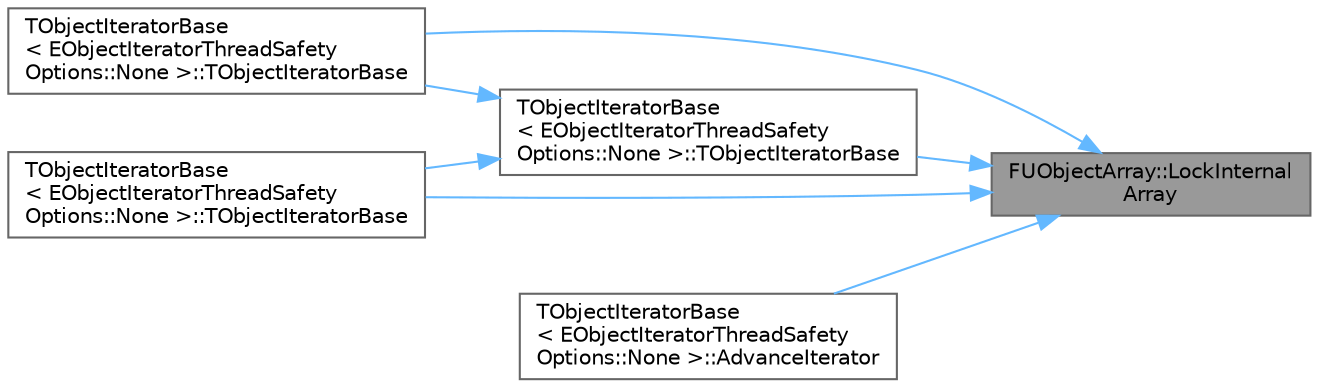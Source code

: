 digraph "FUObjectArray::LockInternalArray"
{
 // INTERACTIVE_SVG=YES
 // LATEX_PDF_SIZE
  bgcolor="transparent";
  edge [fontname=Helvetica,fontsize=10,labelfontname=Helvetica,labelfontsize=10];
  node [fontname=Helvetica,fontsize=10,shape=box,height=0.2,width=0.4];
  rankdir="RL";
  Node1 [id="Node000001",label="FUObjectArray::LockInternal\lArray",height=0.2,width=0.4,color="gray40", fillcolor="grey60", style="filled", fontcolor="black",tooltip="Locks the internal object array mutex."];
  Node1 -> Node2 [id="edge1_Node000001_Node000002",dir="back",color="steelblue1",style="solid",tooltip=" "];
  Node2 [id="Node000002",label="TObjectIteratorBase\l\< EObjectIteratorThreadSafety\lOptions::None \>::TObjectIteratorBase",height=0.2,width=0.4,color="grey40", fillcolor="white", style="filled",URL="$d1/d0e/classTObjectIteratorBase.html#a3374f1512594aaf638eb10af55a86f44",tooltip=" "];
  Node1 -> Node3 [id="edge2_Node000001_Node000003",dir="back",color="steelblue1",style="solid",tooltip=" "];
  Node3 [id="Node000003",label="TObjectIteratorBase\l\< EObjectIteratorThreadSafety\lOptions::None \>::TObjectIteratorBase",height=0.2,width=0.4,color="grey40", fillcolor="white", style="filled",URL="$d1/d0e/classTObjectIteratorBase.html#adac758b12e341d9082c305806447d87c",tooltip=" "];
  Node1 -> Node4 [id="edge3_Node000001_Node000004",dir="back",color="steelblue1",style="solid",tooltip=" "];
  Node4 [id="Node000004",label="TObjectIteratorBase\l\< EObjectIteratorThreadSafety\lOptions::None \>::TObjectIteratorBase",height=0.2,width=0.4,color="grey40", fillcolor="white", style="filled",URL="$d1/d0e/classTObjectIteratorBase.html#a828414fae37111784243ce9eab15196d",tooltip=" "];
  Node4 -> Node2 [id="edge4_Node000004_Node000002",dir="back",color="steelblue1",style="solid",tooltip=" "];
  Node4 -> Node3 [id="edge5_Node000004_Node000003",dir="back",color="steelblue1",style="solid",tooltip=" "];
  Node1 -> Node5 [id="edge6_Node000001_Node000005",dir="back",color="steelblue1",style="solid",tooltip=" "];
  Node5 [id="Node000005",label="TObjectIteratorBase\l\< EObjectIteratorThreadSafety\lOptions::None \>::AdvanceIterator",height=0.2,width=0.4,color="grey40", fillcolor="white", style="filled",URL="$d1/d0e/classTObjectIteratorBase.html#addc5dfcd49d14a9dccc09abf9d8e119d",tooltip=" "];
}
